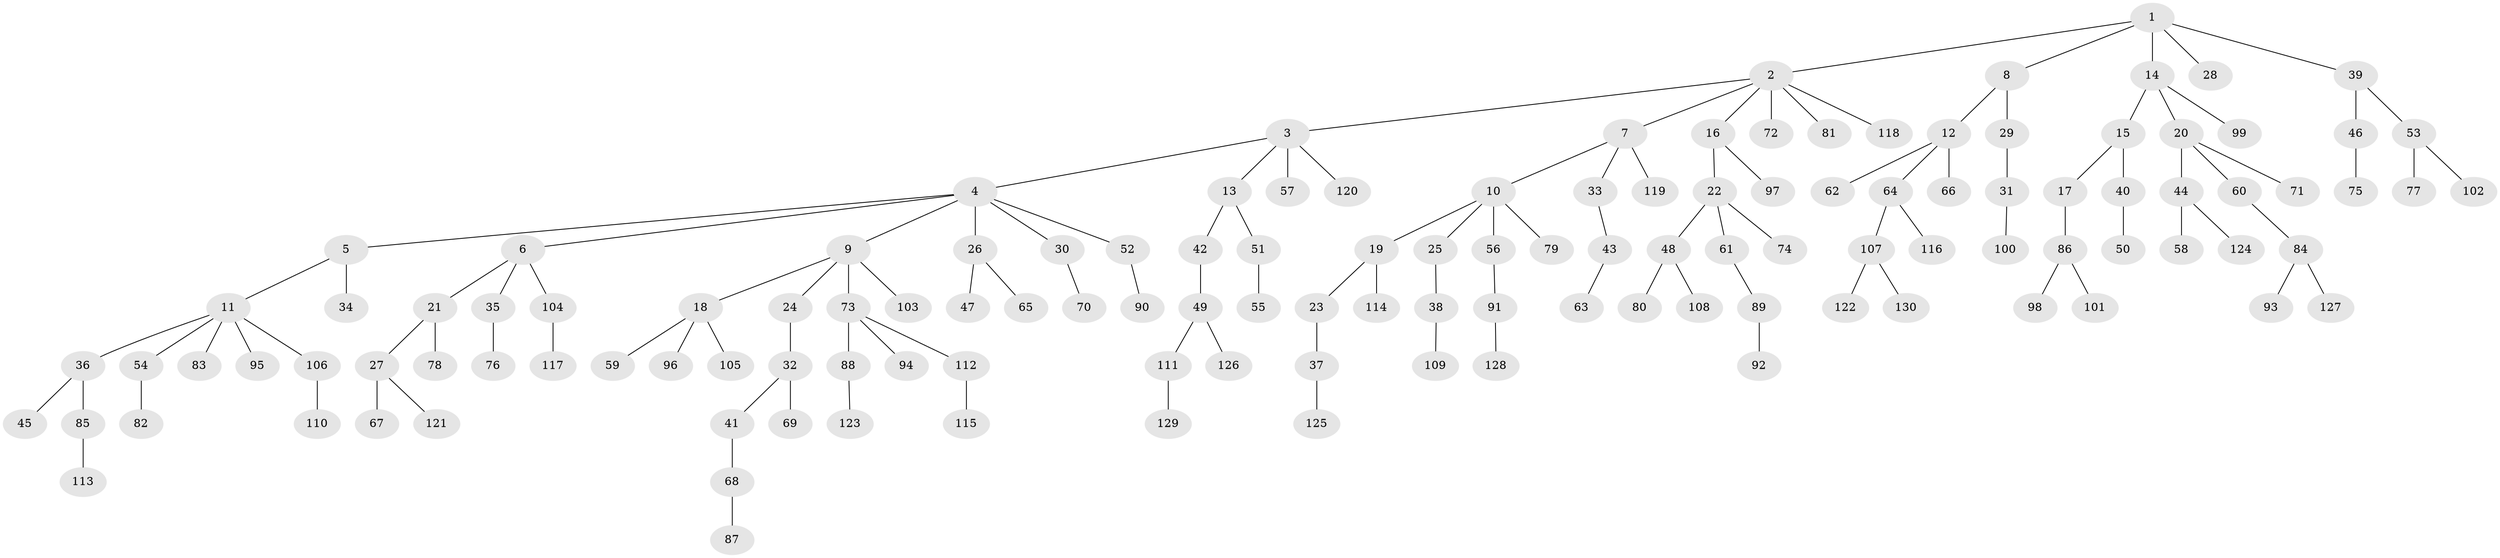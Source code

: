 // coarse degree distribution, {10: 0.011904761904761904, 4: 0.08333333333333333, 9: 0.011904761904761904, 2: 0.19047619047619047, 3: 0.11904761904761904, 5: 0.023809523809523808, 1: 0.5595238095238095}
// Generated by graph-tools (version 1.1) at 2025/42/03/06/25 10:42:04]
// undirected, 130 vertices, 129 edges
graph export_dot {
graph [start="1"]
  node [color=gray90,style=filled];
  1;
  2;
  3;
  4;
  5;
  6;
  7;
  8;
  9;
  10;
  11;
  12;
  13;
  14;
  15;
  16;
  17;
  18;
  19;
  20;
  21;
  22;
  23;
  24;
  25;
  26;
  27;
  28;
  29;
  30;
  31;
  32;
  33;
  34;
  35;
  36;
  37;
  38;
  39;
  40;
  41;
  42;
  43;
  44;
  45;
  46;
  47;
  48;
  49;
  50;
  51;
  52;
  53;
  54;
  55;
  56;
  57;
  58;
  59;
  60;
  61;
  62;
  63;
  64;
  65;
  66;
  67;
  68;
  69;
  70;
  71;
  72;
  73;
  74;
  75;
  76;
  77;
  78;
  79;
  80;
  81;
  82;
  83;
  84;
  85;
  86;
  87;
  88;
  89;
  90;
  91;
  92;
  93;
  94;
  95;
  96;
  97;
  98;
  99;
  100;
  101;
  102;
  103;
  104;
  105;
  106;
  107;
  108;
  109;
  110;
  111;
  112;
  113;
  114;
  115;
  116;
  117;
  118;
  119;
  120;
  121;
  122;
  123;
  124;
  125;
  126;
  127;
  128;
  129;
  130;
  1 -- 2;
  1 -- 8;
  1 -- 14;
  1 -- 28;
  1 -- 39;
  2 -- 3;
  2 -- 7;
  2 -- 16;
  2 -- 72;
  2 -- 81;
  2 -- 118;
  3 -- 4;
  3 -- 13;
  3 -- 57;
  3 -- 120;
  4 -- 5;
  4 -- 6;
  4 -- 9;
  4 -- 26;
  4 -- 30;
  4 -- 52;
  5 -- 11;
  5 -- 34;
  6 -- 21;
  6 -- 35;
  6 -- 104;
  7 -- 10;
  7 -- 33;
  7 -- 119;
  8 -- 12;
  8 -- 29;
  9 -- 18;
  9 -- 24;
  9 -- 73;
  9 -- 103;
  10 -- 19;
  10 -- 25;
  10 -- 56;
  10 -- 79;
  11 -- 36;
  11 -- 54;
  11 -- 83;
  11 -- 95;
  11 -- 106;
  12 -- 62;
  12 -- 64;
  12 -- 66;
  13 -- 42;
  13 -- 51;
  14 -- 15;
  14 -- 20;
  14 -- 99;
  15 -- 17;
  15 -- 40;
  16 -- 22;
  16 -- 97;
  17 -- 86;
  18 -- 59;
  18 -- 96;
  18 -- 105;
  19 -- 23;
  19 -- 114;
  20 -- 44;
  20 -- 60;
  20 -- 71;
  21 -- 27;
  21 -- 78;
  22 -- 48;
  22 -- 61;
  22 -- 74;
  23 -- 37;
  24 -- 32;
  25 -- 38;
  26 -- 47;
  26 -- 65;
  27 -- 67;
  27 -- 121;
  29 -- 31;
  30 -- 70;
  31 -- 100;
  32 -- 41;
  32 -- 69;
  33 -- 43;
  35 -- 76;
  36 -- 45;
  36 -- 85;
  37 -- 125;
  38 -- 109;
  39 -- 46;
  39 -- 53;
  40 -- 50;
  41 -- 68;
  42 -- 49;
  43 -- 63;
  44 -- 58;
  44 -- 124;
  46 -- 75;
  48 -- 80;
  48 -- 108;
  49 -- 111;
  49 -- 126;
  51 -- 55;
  52 -- 90;
  53 -- 77;
  53 -- 102;
  54 -- 82;
  56 -- 91;
  60 -- 84;
  61 -- 89;
  64 -- 107;
  64 -- 116;
  68 -- 87;
  73 -- 88;
  73 -- 94;
  73 -- 112;
  84 -- 93;
  84 -- 127;
  85 -- 113;
  86 -- 98;
  86 -- 101;
  88 -- 123;
  89 -- 92;
  91 -- 128;
  104 -- 117;
  106 -- 110;
  107 -- 122;
  107 -- 130;
  111 -- 129;
  112 -- 115;
}
